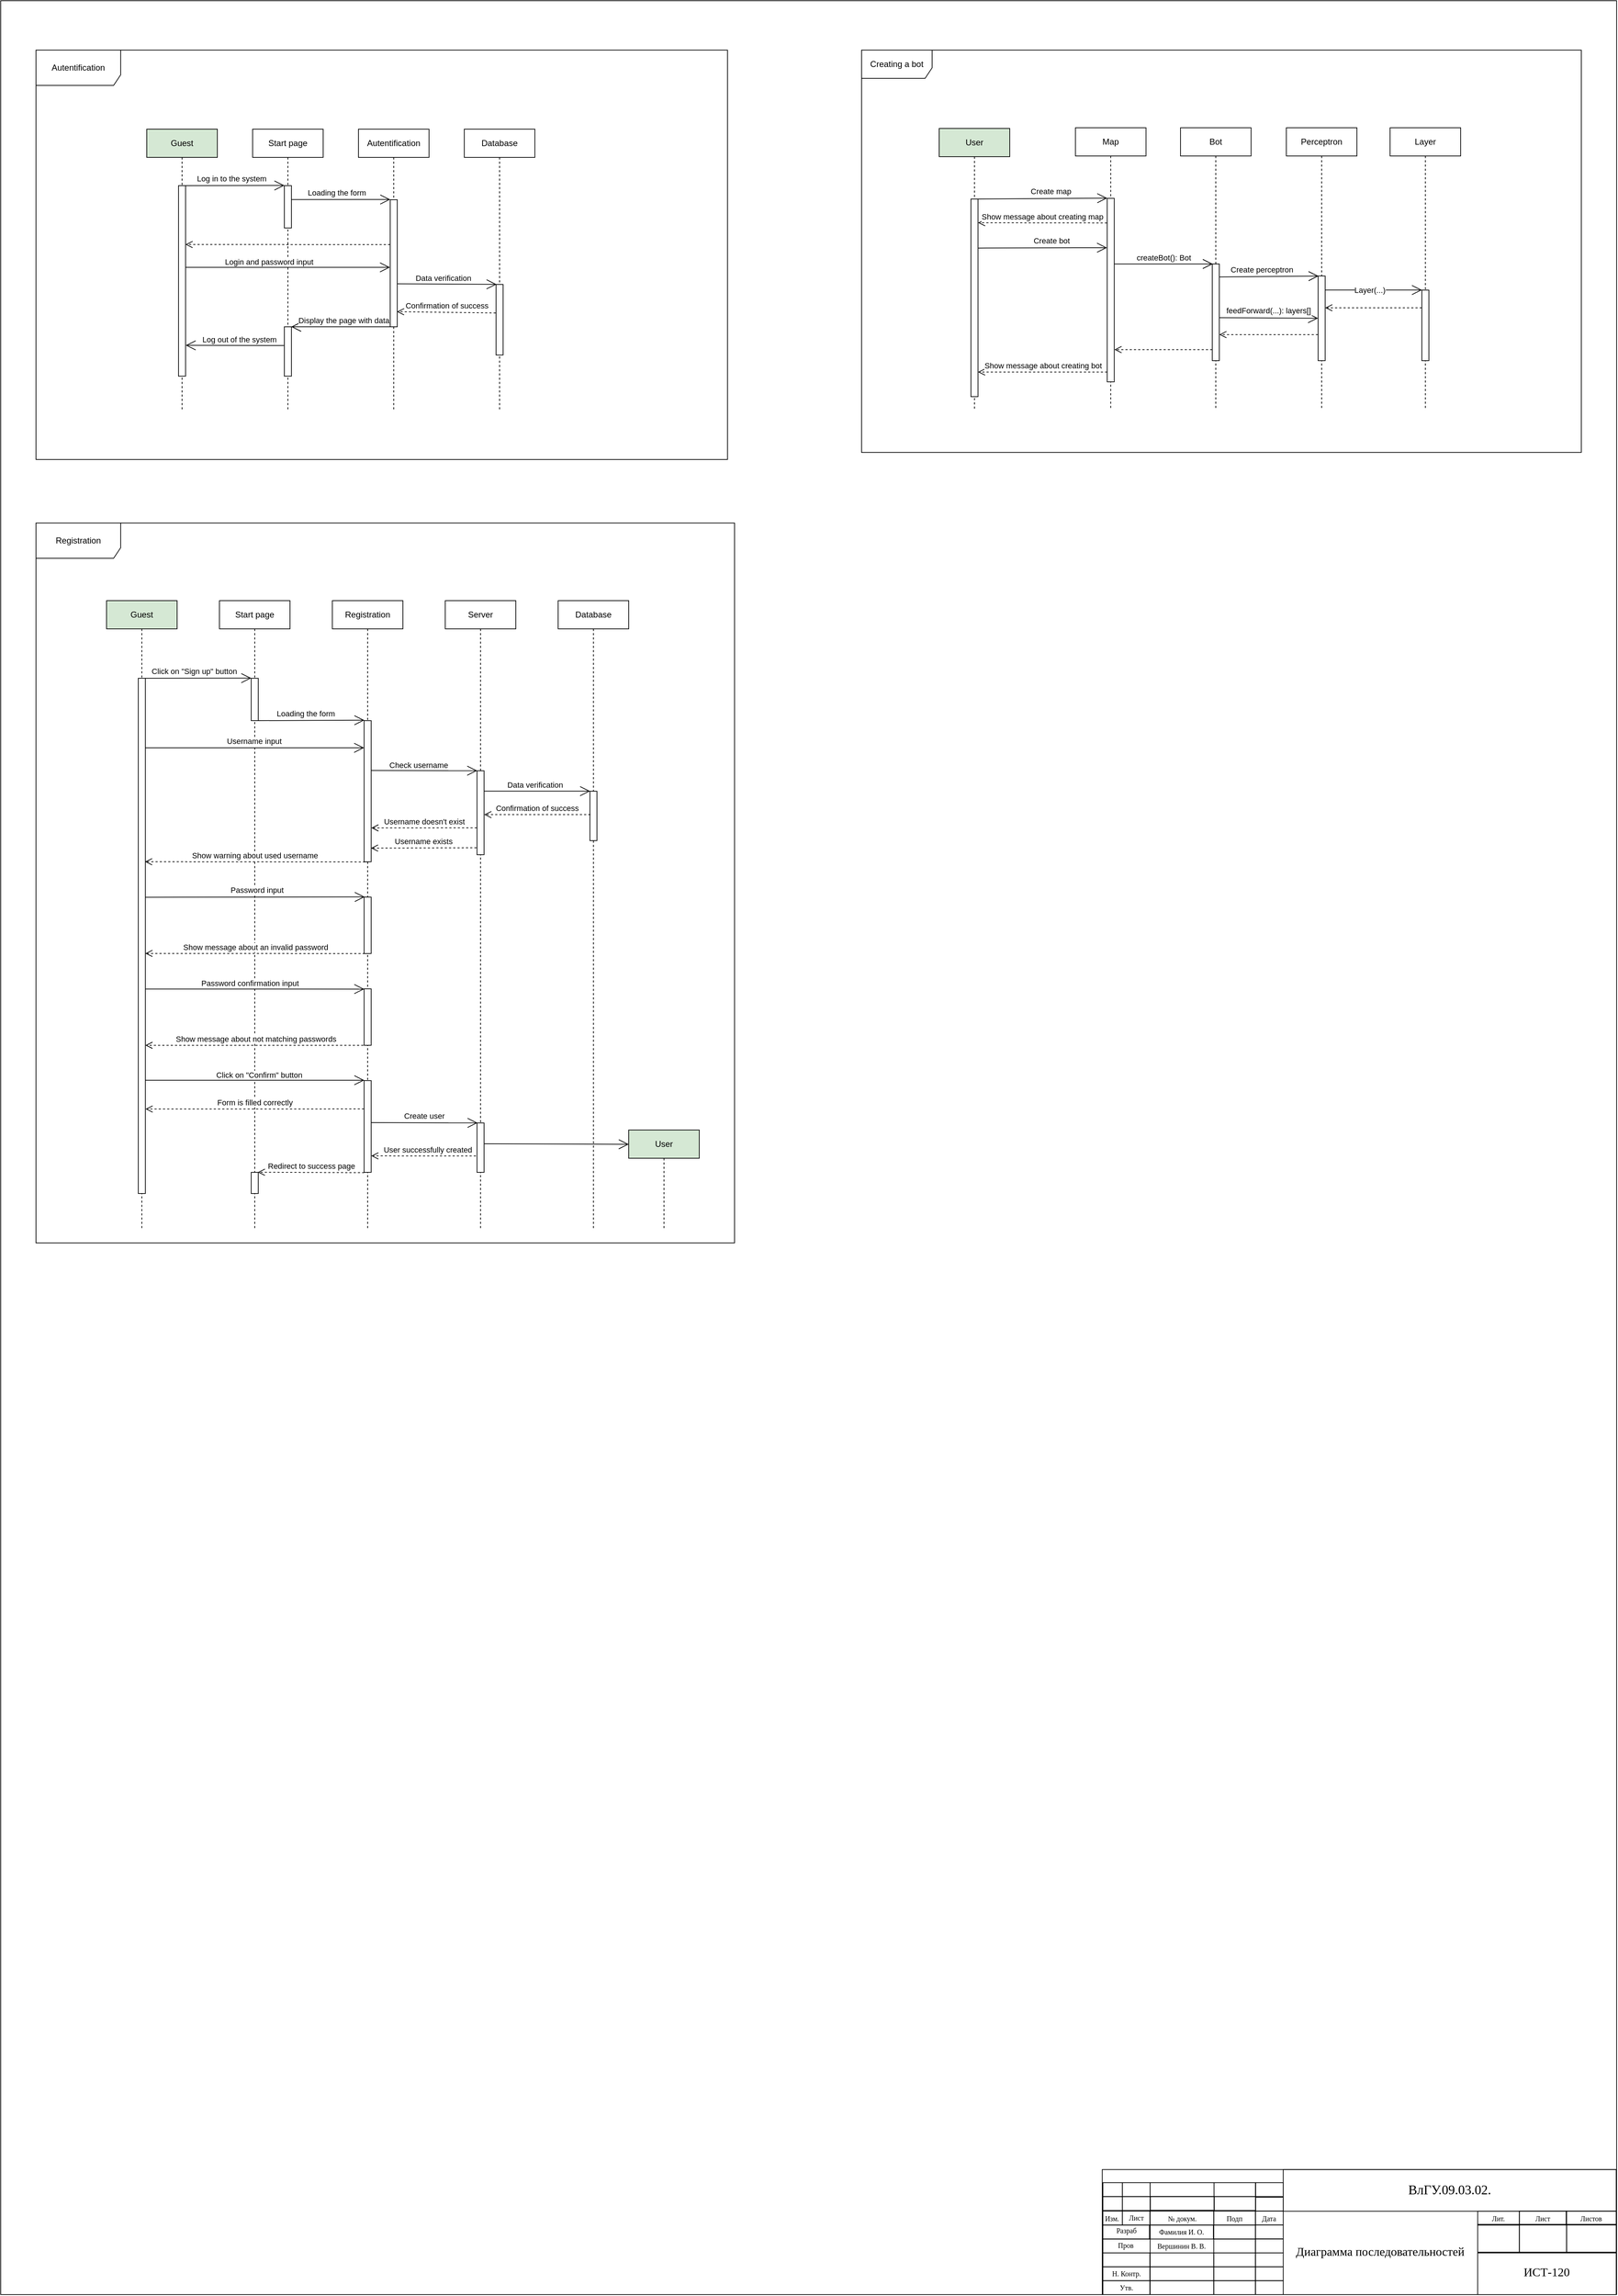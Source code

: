 <mxfile version="20.5.1" type="github">
  <diagram id="C5RBs43oDa-KdzZeNtuy" name="Page-1">
    <mxGraphModel dx="2076" dy="1142" grid="1" gridSize="10" guides="1" tooltips="1" connect="1" arrows="1" fold="1" page="1" pageScale="1" pageWidth="2339" pageHeight="3300" math="0" shadow="0">
      <root>
        <mxCell id="WIyWlLk6GJQsqaUBKTNV-0" />
        <mxCell id="WIyWlLk6GJQsqaUBKTNV-1" parent="WIyWlLk6GJQsqaUBKTNV-0" />
        <mxCell id="TKF7dKA5Q2aCV54tY_aQ-0" value="" style="group;movable=1;resizable=1;rotatable=1;deletable=1;editable=1;connectable=1;" parent="WIyWlLk6GJQsqaUBKTNV-1" vertex="1" connectable="0">
          <mxGeometry x="30" y="20" width="2290.006" height="3250.028" as="geometry" />
        </mxCell>
        <mxCell id="TKF7dKA5Q2aCV54tY_aQ-1" value="" style="rounded=0;whiteSpace=wrap;html=1;fillColor=none;movable=0;resizable=0;rotatable=0;deletable=0;editable=0;connectable=0;" parent="TKF7dKA5Q2aCV54tY_aQ-0" vertex="1">
          <mxGeometry width="2290" height="3250" as="geometry" />
        </mxCell>
        <mxCell id="TKF7dKA5Q2aCV54tY_aQ-2" value="" style="rounded=0;whiteSpace=wrap;html=1;fillColor=none;movable=0;resizable=0;rotatable=0;deletable=0;editable=0;connectable=0;" parent="TKF7dKA5Q2aCV54tY_aQ-0" vertex="1">
          <mxGeometry x="1561.11" y="3072.86" width="728.35" height="177.165" as="geometry" />
        </mxCell>
        <mxCell id="TKF7dKA5Q2aCV54tY_aQ-3" value="" style="rounded=0;whiteSpace=wrap;html=1;fillColor=none;movable=0;resizable=0;rotatable=0;deletable=0;editable=0;connectable=0;" parent="TKF7dKA5Q2aCV54tY_aQ-0" vertex="1">
          <mxGeometry x="1562.01" y="3111.16" width="27.559" height="19.685" as="geometry" />
        </mxCell>
        <mxCell id="TKF7dKA5Q2aCV54tY_aQ-4" value="" style="rounded=0;whiteSpace=wrap;html=1;fillColor=none;movable=0;resizable=0;rotatable=0;deletable=0;editable=0;connectable=0;" parent="TKF7dKA5Q2aCV54tY_aQ-0" vertex="1">
          <mxGeometry x="1562.0" y="3131.67" width="27.559" height="19.685" as="geometry" />
        </mxCell>
        <mxCell id="TKF7dKA5Q2aCV54tY_aQ-5" value="" style="rounded=0;whiteSpace=wrap;html=1;fillColor=none;movable=0;resizable=0;rotatable=0;deletable=0;editable=0;connectable=0;" parent="TKF7dKA5Q2aCV54tY_aQ-0" vertex="1">
          <mxGeometry x="1562.01" y="3091.47" width="27.559" height="19.685" as="geometry" />
        </mxCell>
        <mxCell id="TKF7dKA5Q2aCV54tY_aQ-6" value="" style="rounded=0;whiteSpace=wrap;html=1;fillColor=none;movable=0;resizable=0;rotatable=0;deletable=0;editable=0;connectable=0;" parent="TKF7dKA5Q2aCV54tY_aQ-0" vertex="1">
          <mxGeometry x="1589.57" y="3111.16" width="39.37" height="19.685" as="geometry" />
        </mxCell>
        <mxCell id="TKF7dKA5Q2aCV54tY_aQ-7" value="" style="rounded=0;whiteSpace=wrap;html=1;fillColor=none;movable=0;resizable=0;rotatable=0;deletable=0;editable=0;connectable=0;" parent="TKF7dKA5Q2aCV54tY_aQ-0" vertex="1">
          <mxGeometry x="1589.56" y="3131.67" width="39.37" height="19.685" as="geometry" />
        </mxCell>
        <mxCell id="TKF7dKA5Q2aCV54tY_aQ-8" value="" style="rounded=0;whiteSpace=wrap;html=1;fillColor=none;movable=0;resizable=0;rotatable=0;deletable=0;editable=0;connectable=0;" parent="TKF7dKA5Q2aCV54tY_aQ-0" vertex="1">
          <mxGeometry x="1589.57" y="3091.47" width="39.37" height="19.685" as="geometry" />
        </mxCell>
        <mxCell id="TKF7dKA5Q2aCV54tY_aQ-9" value="" style="rounded=0;whiteSpace=wrap;html=1;fillColor=none;movable=0;resizable=0;rotatable=0;deletable=0;editable=0;connectable=0;" parent="TKF7dKA5Q2aCV54tY_aQ-0" vertex="1">
          <mxGeometry x="1628.94" y="3111.16" width="90.551" height="19.685" as="geometry" />
        </mxCell>
        <mxCell id="TKF7dKA5Q2aCV54tY_aQ-10" value="" style="rounded=0;whiteSpace=wrap;html=1;fillColor=none;movable=0;resizable=0;rotatable=0;deletable=0;editable=0;connectable=0;" parent="TKF7dKA5Q2aCV54tY_aQ-0" vertex="1">
          <mxGeometry x="1629.28" y="3110.94" width="90.551" height="19.685" as="geometry" />
        </mxCell>
        <mxCell id="TKF7dKA5Q2aCV54tY_aQ-11" value="" style="rounded=0;whiteSpace=wrap;html=1;fillColor=none;movable=0;resizable=0;rotatable=0;deletable=0;editable=0;connectable=0;" parent="TKF7dKA5Q2aCV54tY_aQ-0" vertex="1">
          <mxGeometry x="1628.94" y="3091.47" width="90.551" height="19.685" as="geometry" />
        </mxCell>
        <mxCell id="TKF7dKA5Q2aCV54tY_aQ-12" value="" style="rounded=0;whiteSpace=wrap;html=1;fillColor=none;movable=0;resizable=0;rotatable=0;deletable=0;editable=0;connectable=0;" parent="TKF7dKA5Q2aCV54tY_aQ-0" vertex="1">
          <mxGeometry x="1719.49" y="3111.16" width="59.055" height="19.685" as="geometry" />
        </mxCell>
        <mxCell id="TKF7dKA5Q2aCV54tY_aQ-13" value="" style="rounded=0;whiteSpace=wrap;html=1;fillColor=none;movable=0;resizable=0;rotatable=0;deletable=0;editable=0;connectable=0;" parent="TKF7dKA5Q2aCV54tY_aQ-0" vertex="1">
          <mxGeometry x="1719.14" y="3131.67" width="59.055" height="19.685" as="geometry" />
        </mxCell>
        <mxCell id="TKF7dKA5Q2aCV54tY_aQ-14" value="" style="rounded=0;whiteSpace=wrap;html=1;fillColor=none;movable=0;resizable=0;rotatable=0;deletable=0;editable=0;connectable=0;" parent="TKF7dKA5Q2aCV54tY_aQ-0" vertex="1">
          <mxGeometry x="1719.49" y="3091.47" width="59.055" height="19.685" as="geometry" />
        </mxCell>
        <mxCell id="TKF7dKA5Q2aCV54tY_aQ-15" value="" style="rounded=0;whiteSpace=wrap;html=1;fillColor=none;movable=0;resizable=0;rotatable=0;deletable=0;editable=0;connectable=0;" parent="TKF7dKA5Q2aCV54tY_aQ-0" vertex="1">
          <mxGeometry x="1778.21" y="3112" width="39.37" height="19.685" as="geometry" />
        </mxCell>
        <mxCell id="TKF7dKA5Q2aCV54tY_aQ-16" value="" style="rounded=0;whiteSpace=wrap;html=1;fillColor=none;movable=0;resizable=0;rotatable=0;deletable=0;editable=0;connectable=0;" parent="TKF7dKA5Q2aCV54tY_aQ-0" vertex="1">
          <mxGeometry x="1778.2" y="3131.67" width="39.37" height="19.685" as="geometry" />
        </mxCell>
        <mxCell id="TKF7dKA5Q2aCV54tY_aQ-17" value="" style="rounded=0;whiteSpace=wrap;html=1;fillColor=none;movable=0;resizable=0;rotatable=0;deletable=0;editable=0;connectable=0;" parent="TKF7dKA5Q2aCV54tY_aQ-0" vertex="1">
          <mxGeometry x="1778.19" y="3091.47" width="39.37" height="19.685" as="geometry" />
        </mxCell>
        <mxCell id="TKF7dKA5Q2aCV54tY_aQ-18" value="" style="rounded=0;whiteSpace=wrap;html=1;fillColor=none;movable=0;resizable=0;rotatable=0;deletable=0;editable=0;connectable=0;" parent="TKF7dKA5Q2aCV54tY_aQ-0" vertex="1">
          <mxGeometry x="1817.56" y="3072.86" width="472.43" height="59.055" as="geometry" />
        </mxCell>
        <mxCell id="TKF7dKA5Q2aCV54tY_aQ-19" value="Изм." style="text;html=1;strokeColor=none;fillColor=none;align=center;verticalAlign=middle;whiteSpace=wrap;rounded=0;fontFamily=Times New Roman;fontSize=10;movable=0;resizable=0;rotatable=0;deletable=0;editable=0;connectable=0;" parent="TKF7dKA5Q2aCV54tY_aQ-0" vertex="1">
          <mxGeometry x="1561.11" y="3131.66" width="27.559" height="19.685" as="geometry" />
        </mxCell>
        <mxCell id="TKF7dKA5Q2aCV54tY_aQ-20" value="Лист" style="text;html=1;strokeColor=none;fillColor=none;align=center;verticalAlign=middle;whiteSpace=wrap;rounded=0;fontFamily=Times New Roman;fontSize=10;movable=0;resizable=0;rotatable=0;deletable=0;editable=0;connectable=0;" parent="TKF7dKA5Q2aCV54tY_aQ-0" vertex="1">
          <mxGeometry x="1589.91" y="3130.85" width="39.37" height="19.685" as="geometry" />
        </mxCell>
        <mxCell id="TKF7dKA5Q2aCV54tY_aQ-21" value="№ докум." style="text;html=1;strokeColor=none;fillColor=none;align=center;verticalAlign=middle;whiteSpace=wrap;rounded=0;fontFamily=Times New Roman;fontSize=10;movable=0;resizable=0;rotatable=0;deletable=0;editable=0;connectable=0;" parent="TKF7dKA5Q2aCV54tY_aQ-0" vertex="1">
          <mxGeometry x="1629.28" y="3131.66" width="90.551" height="19.68" as="geometry" />
        </mxCell>
        <mxCell id="TKF7dKA5Q2aCV54tY_aQ-22" value="Подп" style="text;html=1;strokeColor=none;fillColor=none;align=center;verticalAlign=middle;whiteSpace=wrap;rounded=0;fontFamily=Times New Roman;fontSize=10;movable=0;resizable=0;rotatable=0;deletable=0;editable=0;connectable=0;" parent="TKF7dKA5Q2aCV54tY_aQ-0" vertex="1">
          <mxGeometry x="1718.59" y="3131.93" width="59.055" height="19.68" as="geometry" />
        </mxCell>
        <mxCell id="TKF7dKA5Q2aCV54tY_aQ-23" value="Дата" style="text;html=1;strokeColor=none;fillColor=none;align=center;verticalAlign=middle;whiteSpace=wrap;rounded=0;fontFamily=Times New Roman;fontSize=10;movable=0;resizable=0;rotatable=0;deletable=0;editable=0;connectable=0;" parent="TKF7dKA5Q2aCV54tY_aQ-0" vertex="1">
          <mxGeometry x="1778.19" y="3131.93" width="39.37" height="19.685" as="geometry" />
        </mxCell>
        <mxCell id="TKF7dKA5Q2aCV54tY_aQ-24" value="" style="rounded=0;whiteSpace=wrap;html=1;fillColor=none;movable=0;resizable=0;rotatable=0;deletable=0;editable=0;connectable=0;" parent="TKF7dKA5Q2aCV54tY_aQ-0" vertex="1">
          <mxGeometry x="1562" y="3151.6" width="66.929" height="19.68" as="geometry" />
        </mxCell>
        <mxCell id="TKF7dKA5Q2aCV54tY_aQ-25" value="" style="rounded=0;whiteSpace=wrap;html=1;fillColor=none;movable=0;resizable=0;rotatable=0;deletable=0;editable=0;connectable=0;" parent="TKF7dKA5Q2aCV54tY_aQ-0" vertex="1">
          <mxGeometry x="1562" y="3171.28" width="66.929" height="19.68" as="geometry" />
        </mxCell>
        <mxCell id="TKF7dKA5Q2aCV54tY_aQ-26" value="" style="rounded=0;whiteSpace=wrap;html=1;fillColor=none;movable=0;resizable=0;rotatable=0;deletable=0;editable=0;connectable=0;" parent="TKF7dKA5Q2aCV54tY_aQ-0" vertex="1">
          <mxGeometry x="1562" y="3190.96" width="66.929" height="19.68" as="geometry" />
        </mxCell>
        <mxCell id="TKF7dKA5Q2aCV54tY_aQ-27" value="" style="rounded=0;whiteSpace=wrap;html=1;fillColor=none;movable=0;resizable=0;rotatable=0;deletable=0;editable=0;connectable=0;" parent="TKF7dKA5Q2aCV54tY_aQ-0" vertex="1">
          <mxGeometry x="1562" y="3210.64" width="66.929" height="19.68" as="geometry" />
        </mxCell>
        <mxCell id="TKF7dKA5Q2aCV54tY_aQ-28" value="" style="rounded=0;whiteSpace=wrap;html=1;fillColor=none;movable=0;resizable=0;rotatable=0;deletable=0;editable=0;connectable=0;" parent="TKF7dKA5Q2aCV54tY_aQ-0" vertex="1">
          <mxGeometry x="1562" y="3230.32" width="66.929" height="19.68" as="geometry" />
        </mxCell>
        <mxCell id="TKF7dKA5Q2aCV54tY_aQ-29" value="" style="rounded=0;whiteSpace=wrap;html=1;fillColor=none;movable=0;resizable=0;rotatable=0;deletable=0;editable=0;connectable=0;" parent="TKF7dKA5Q2aCV54tY_aQ-0" vertex="1">
          <mxGeometry x="1628.6" y="3131.67" width="90.551" height="19.68" as="geometry" />
        </mxCell>
        <mxCell id="TKF7dKA5Q2aCV54tY_aQ-30" value="" style="rounded=0;whiteSpace=wrap;html=1;fillColor=none;movable=0;resizable=0;rotatable=0;deletable=0;editable=0;connectable=0;" parent="TKF7dKA5Q2aCV54tY_aQ-0" vertex="1">
          <mxGeometry x="1628.59" y="3190.96" width="90.551" height="19.68" as="geometry" />
        </mxCell>
        <mxCell id="TKF7dKA5Q2aCV54tY_aQ-31" value="" style="rounded=0;whiteSpace=wrap;html=1;fillColor=none;movable=0;resizable=0;rotatable=0;deletable=0;editable=0;connectable=0;" parent="TKF7dKA5Q2aCV54tY_aQ-0" vertex="1">
          <mxGeometry x="1628.59" y="3210.64" width="90.551" height="19.68" as="geometry" />
        </mxCell>
        <mxCell id="TKF7dKA5Q2aCV54tY_aQ-32" value="" style="rounded=0;whiteSpace=wrap;html=1;fillColor=none;movable=0;resizable=0;rotatable=0;deletable=0;editable=0;connectable=0;" parent="TKF7dKA5Q2aCV54tY_aQ-0" vertex="1">
          <mxGeometry x="1628.59" y="3230.32" width="90.551" height="19.68" as="geometry" />
        </mxCell>
        <mxCell id="TKF7dKA5Q2aCV54tY_aQ-33" value="" style="rounded=0;whiteSpace=wrap;html=1;fillColor=none;movable=0;resizable=0;rotatable=0;deletable=0;editable=0;connectable=0;" parent="TKF7dKA5Q2aCV54tY_aQ-0" vertex="1">
          <mxGeometry x="1719.15" y="3151.61" width="59.055" height="19.68" as="geometry" />
        </mxCell>
        <mxCell id="TKF7dKA5Q2aCV54tY_aQ-34" value="" style="rounded=0;whiteSpace=wrap;html=1;fillColor=none;movable=0;resizable=0;rotatable=0;deletable=0;editable=0;connectable=0;" parent="TKF7dKA5Q2aCV54tY_aQ-0" vertex="1">
          <mxGeometry x="1719.14" y="3171.28" width="59.055" height="19.68" as="geometry" />
        </mxCell>
        <mxCell id="TKF7dKA5Q2aCV54tY_aQ-35" value="" style="rounded=0;whiteSpace=wrap;html=1;fillColor=none;movable=0;resizable=0;rotatable=0;deletable=0;editable=0;connectable=0;" parent="TKF7dKA5Q2aCV54tY_aQ-0" vertex="1">
          <mxGeometry x="1719.14" y="3190.96" width="59.055" height="19.68" as="geometry" />
        </mxCell>
        <mxCell id="TKF7dKA5Q2aCV54tY_aQ-36" value="" style="rounded=0;whiteSpace=wrap;html=1;fillColor=none;movable=0;resizable=0;rotatable=0;deletable=0;editable=0;connectable=0;" parent="TKF7dKA5Q2aCV54tY_aQ-0" vertex="1">
          <mxGeometry x="1719.14" y="3210.64" width="59.055" height="19.68" as="geometry" />
        </mxCell>
        <mxCell id="TKF7dKA5Q2aCV54tY_aQ-37" value="" style="rounded=0;whiteSpace=wrap;html=1;fillColor=none;movable=0;resizable=0;rotatable=0;deletable=0;editable=0;connectable=0;" parent="TKF7dKA5Q2aCV54tY_aQ-0" vertex="1">
          <mxGeometry x="1719.14" y="3230.32" width="59.055" height="19.68" as="geometry" />
        </mxCell>
        <mxCell id="TKF7dKA5Q2aCV54tY_aQ-38" value="" style="rounded=0;whiteSpace=wrap;html=1;fillColor=none;movable=0;resizable=0;rotatable=0;deletable=0;editable=0;connectable=0;" parent="TKF7dKA5Q2aCV54tY_aQ-0" vertex="1">
          <mxGeometry x="1778.19" y="3151.35" width="39.37" height="19.68" as="geometry" />
        </mxCell>
        <mxCell id="TKF7dKA5Q2aCV54tY_aQ-39" value="" style="rounded=0;whiteSpace=wrap;html=1;fillColor=none;movable=0;resizable=0;rotatable=0;deletable=0;editable=0;connectable=0;" parent="TKF7dKA5Q2aCV54tY_aQ-0" vertex="1">
          <mxGeometry x="1778.2" y="3171.28" width="39.37" height="19.68" as="geometry" />
        </mxCell>
        <mxCell id="TKF7dKA5Q2aCV54tY_aQ-40" value="" style="rounded=0;whiteSpace=wrap;html=1;fillColor=none;movable=0;resizable=0;rotatable=0;deletable=0;editable=0;connectable=0;" parent="TKF7dKA5Q2aCV54tY_aQ-0" vertex="1">
          <mxGeometry x="1778.2" y="3190.96" width="39.37" height="19.68" as="geometry" />
        </mxCell>
        <mxCell id="TKF7dKA5Q2aCV54tY_aQ-41" value="" style="rounded=0;whiteSpace=wrap;html=1;fillColor=none;movable=0;resizable=0;rotatable=0;deletable=0;editable=0;connectable=0;" parent="TKF7dKA5Q2aCV54tY_aQ-0" vertex="1">
          <mxGeometry x="1778.2" y="3210.64" width="39.37" height="19.68" as="geometry" />
        </mxCell>
        <mxCell id="TKF7dKA5Q2aCV54tY_aQ-42" value="" style="rounded=0;whiteSpace=wrap;html=1;fillColor=none;movable=0;resizable=0;rotatable=0;deletable=0;editable=0;connectable=0;" parent="TKF7dKA5Q2aCV54tY_aQ-0" vertex="1">
          <mxGeometry x="1778.2" y="3230.32" width="39.37" height="19.68" as="geometry" />
        </mxCell>
        <mxCell id="TKF7dKA5Q2aCV54tY_aQ-43" value="" style="rounded=0;whiteSpace=wrap;html=1;fontFamily=Times New Roman;fontSize=10;fillColor=none;movable=0;resizable=0;rotatable=0;deletable=0;editable=0;connectable=0;" parent="TKF7dKA5Q2aCV54tY_aQ-0" vertex="1">
          <mxGeometry x="2218.59" y="3131.68" width="70.866" height="19.685" as="geometry" />
        </mxCell>
        <mxCell id="TKF7dKA5Q2aCV54tY_aQ-44" value="" style="rounded=0;whiteSpace=wrap;html=1;fontFamily=Times New Roman;fontSize=10;fillColor=none;movable=0;resizable=0;rotatable=0;deletable=0;editable=0;connectable=0;" parent="TKF7dKA5Q2aCV54tY_aQ-0" vertex="1">
          <mxGeometry x="2219.14" y="3150.53" width="70.866" height="39.37" as="geometry" />
        </mxCell>
        <mxCell id="TKF7dKA5Q2aCV54tY_aQ-45" value="" style="rounded=0;whiteSpace=wrap;html=1;fontFamily=Times New Roman;fontSize=10;fillColor=none;movable=0;resizable=0;rotatable=0;deletable=0;editable=0;connectable=0;" parent="TKF7dKA5Q2aCV54tY_aQ-0" vertex="1">
          <mxGeometry x="2152.23" y="3131.68" width="66.929" height="19.685" as="geometry" />
        </mxCell>
        <mxCell id="TKF7dKA5Q2aCV54tY_aQ-46" value="" style="rounded=0;whiteSpace=wrap;html=1;fontFamily=Times New Roman;fontSize=10;fillColor=none;movable=0;resizable=0;rotatable=0;deletable=0;editable=0;connectable=0;" parent="TKF7dKA5Q2aCV54tY_aQ-0" vertex="1">
          <mxGeometry x="2152.21" y="3150.53" width="66.929" height="39.37" as="geometry" />
        </mxCell>
        <mxCell id="TKF7dKA5Q2aCV54tY_aQ-47" value="" style="rounded=0;whiteSpace=wrap;html=1;fontFamily=Times New Roman;fontSize=10;fillColor=none;movable=0;resizable=0;rotatable=0;deletable=0;editable=0;connectable=0;" parent="TKF7dKA5Q2aCV54tY_aQ-0" vertex="1">
          <mxGeometry x="2093.18" y="3131.92" width="59.055" height="19.685" as="geometry" />
        </mxCell>
        <mxCell id="TKF7dKA5Q2aCV54tY_aQ-48" value="" style="rounded=0;whiteSpace=wrap;html=1;fontFamily=Times New Roman;fontSize=10;fillColor=none;movable=0;resizable=0;rotatable=0;deletable=0;editable=0;connectable=0;" parent="TKF7dKA5Q2aCV54tY_aQ-0" vertex="1">
          <mxGeometry x="2093.16" y="3150.53" width="59.05" height="39.37" as="geometry" />
        </mxCell>
        <mxCell id="TKF7dKA5Q2aCV54tY_aQ-49" value="" style="rounded=0;whiteSpace=wrap;html=1;fontFamily=Times New Roman;fontSize=10;fillColor=none;movable=0;resizable=0;rotatable=0;deletable=0;editable=0;connectable=0;" parent="TKF7dKA5Q2aCV54tY_aQ-0" vertex="1">
          <mxGeometry x="2093.14" y="3190.97" width="196.85" height="59.055" as="geometry" />
        </mxCell>
        <mxCell id="TKF7dKA5Q2aCV54tY_aQ-50" value="Разраб" style="text;html=1;strokeColor=none;fillColor=none;align=center;verticalAlign=middle;whiteSpace=wrap;rounded=0;fontFamily=Times New Roman;fontSize=10;movable=0;resizable=0;rotatable=0;deletable=0;editable=0;connectable=0;" parent="TKF7dKA5Q2aCV54tY_aQ-0" vertex="1">
          <mxGeometry x="1562.35" y="3149.47" width="66.929" height="19.68" as="geometry" />
        </mxCell>
        <mxCell id="TKF7dKA5Q2aCV54tY_aQ-51" value="Пров" style="text;html=1;strokeColor=none;fillColor=none;align=center;verticalAlign=middle;whiteSpace=wrap;rounded=0;fontFamily=Times New Roman;fontSize=10;movable=0;resizable=0;rotatable=0;deletable=0;editable=0;connectable=0;" parent="TKF7dKA5Q2aCV54tY_aQ-0" vertex="1">
          <mxGeometry x="1561.107" y="3170.217" width="66.929" height="19.68" as="geometry" />
        </mxCell>
        <mxCell id="TKF7dKA5Q2aCV54tY_aQ-52" value="Н. Контр." style="text;html=1;strokeColor=none;fillColor=none;align=center;verticalAlign=middle;whiteSpace=wrap;rounded=0;fontFamily=Times New Roman;fontSize=10;movable=0;resizable=0;rotatable=0;deletable=0;editable=0;connectable=0;" parent="TKF7dKA5Q2aCV54tY_aQ-0" vertex="1">
          <mxGeometry x="1562.001" y="3210.641" width="66.929" height="19.68" as="geometry" />
        </mxCell>
        <mxCell id="TKF7dKA5Q2aCV54tY_aQ-53" value="Утв." style="text;html=1;strokeColor=none;fillColor=none;align=center;verticalAlign=middle;whiteSpace=wrap;rounded=0;fontFamily=Times New Roman;fontSize=10;movable=0;resizable=0;rotatable=0;deletable=0;editable=0;connectable=0;" parent="TKF7dKA5Q2aCV54tY_aQ-0" vertex="1">
          <mxGeometry x="1562.008" y="3230.348" width="66.929" height="19.68" as="geometry" />
        </mxCell>
        <mxCell id="TKF7dKA5Q2aCV54tY_aQ-54" value="Лит." style="text;html=1;strokeColor=none;fillColor=none;align=center;verticalAlign=middle;whiteSpace=wrap;rounded=0;fontFamily=Times New Roman;fontSize=10;movable=0;resizable=0;rotatable=0;deletable=0;editable=0;connectable=0;" parent="TKF7dKA5Q2aCV54tY_aQ-0" vertex="1">
          <mxGeometry x="2093.18" y="3131.93" width="59.055" height="19.68" as="geometry" />
        </mxCell>
        <mxCell id="TKF7dKA5Q2aCV54tY_aQ-55" value="Лист" style="text;html=1;strokeColor=none;fillColor=none;align=center;verticalAlign=middle;whiteSpace=wrap;rounded=0;fontFamily=Times New Roman;fontSize=10;movable=0;resizable=0;rotatable=0;deletable=0;editable=0;connectable=0;" parent="TKF7dKA5Q2aCV54tY_aQ-0" vertex="1">
          <mxGeometry x="2152.232" y="3131.682" width="66.929" height="19.68" as="geometry" />
        </mxCell>
        <mxCell id="TKF7dKA5Q2aCV54tY_aQ-56" value="Листов" style="text;html=1;strokeColor=none;fillColor=none;align=center;verticalAlign=middle;whiteSpace=wrap;rounded=0;fontFamily=Times New Roman;fontSize=10;movable=0;resizable=0;rotatable=0;deletable=0;editable=0;connectable=0;" parent="TKF7dKA5Q2aCV54tY_aQ-0" vertex="1">
          <mxGeometry x="2219.16" y="3131.68" width="69.75" height="19.68" as="geometry" />
        </mxCell>
        <mxCell id="TKF7dKA5Q2aCV54tY_aQ-57" value="" style="rounded=0;whiteSpace=wrap;html=1;fillColor=none;movable=0;resizable=0;rotatable=0;deletable=0;editable=0;connectable=0;" parent="TKF7dKA5Q2aCV54tY_aQ-0" vertex="1">
          <mxGeometry x="1628.04" y="3151.61" width="90.551" height="19.685" as="geometry" />
        </mxCell>
        <mxCell id="TKF7dKA5Q2aCV54tY_aQ-58" value="Вершинин В. В." style="text;html=1;strokeColor=none;fillColor=none;align=center;verticalAlign=middle;whiteSpace=wrap;rounded=0;fontFamily=Times New Roman;fontSize=10;movable=0;resizable=0;rotatable=0;deletable=0;editable=0;connectable=0;" parent="TKF7dKA5Q2aCV54tY_aQ-0" vertex="1">
          <mxGeometry x="1629.28" y="3171.03" width="88.74" height="19.68" as="geometry" />
        </mxCell>
        <mxCell id="TKF7dKA5Q2aCV54tY_aQ-59" value="Фамилия И. О." style="text;html=1;strokeColor=none;fillColor=none;align=center;verticalAlign=middle;whiteSpace=wrap;rounded=0;fontFamily=Times New Roman;fontSize=10;movable=0;resizable=0;rotatable=0;deletable=0;editable=0;connectable=0;" parent="TKF7dKA5Q2aCV54tY_aQ-0" vertex="1">
          <mxGeometry x="1628.597" y="3151.337" width="88.74" height="19.68" as="geometry" />
        </mxCell>
        <mxCell id="TKF7dKA5Q2aCV54tY_aQ-60" value="&lt;span style=&quot;font-size: 14.0pt ; line-height: 150% ; font-family: &amp;quot;times new roman&amp;quot; , serif&quot;&gt;ВлГУ.09.03.02.&lt;/span&gt;" style="text;html=1;strokeColor=none;fillColor=none;align=center;verticalAlign=middle;whiteSpace=wrap;rounded=0;fontFamily=Times New Roman;fontSize=10;movable=0;resizable=0;rotatable=0;deletable=0;editable=0;connectable=0;" parent="TKF7dKA5Q2aCV54tY_aQ-0" vertex="1">
          <mxGeometry x="1817.56" y="3072.86" width="471.33" height="56.74" as="geometry" />
        </mxCell>
        <mxCell id="TKF7dKA5Q2aCV54tY_aQ-61" value="&lt;font style=&quot;font-size: 17px;&quot;&gt;ИСТ-120&lt;/font&gt;" style="text;html=1;strokeColor=none;fillColor=none;align=center;verticalAlign=middle;whiteSpace=wrap;rounded=0;fontFamily=Times New Roman;fontSize=10;movable=0;resizable=0;rotatable=0;deletable=0;editable=0;connectable=0;" parent="TKF7dKA5Q2aCV54tY_aQ-0" vertex="1">
          <mxGeometry x="2093.18" y="3189.9" width="195.71" height="57.81" as="geometry" />
        </mxCell>
        <mxCell id="TKF7dKA5Q2aCV54tY_aQ-62" value="&lt;font style=&quot;font-size: 17px&quot;&gt;Диаграмма последовательностей&lt;br&gt;&lt;/font&gt;" style="text;html=1;strokeColor=none;fillColor=none;align=center;verticalAlign=middle;whiteSpace=wrap;rounded=0;fontFamily=Times New Roman;fontSize=10;movable=0;resizable=0;rotatable=0;deletable=0;editable=0;connectable=0;" parent="TKF7dKA5Q2aCV54tY_aQ-0" vertex="1">
          <mxGeometry x="1817.58" y="3131.93" width="274.46" height="116.09" as="geometry" />
        </mxCell>
        <mxCell id="MY5WHlQzB3We_lp6xytC-0" value="Creating a bot" style="shape=umlFrame;whiteSpace=wrap;html=1;strokeColor=#000000;movable=1;resizable=1;rotatable=1;deletable=1;editable=1;connectable=1;width=100;height=40;" parent="TKF7dKA5Q2aCV54tY_aQ-0" vertex="1">
          <mxGeometry x="1220" y="70" width="1020" height="570" as="geometry" />
        </mxCell>
        <mxCell id="MY5WHlQzB3We_lp6xytC-1" value="User" style="shape=umlLifeline;perimeter=lifelinePerimeter;whiteSpace=wrap;html=1;container=1;collapsible=0;recursiveResize=0;outlineConnect=0;fillColor=#d5e8d4;strokeColor=#000000;" parent="TKF7dKA5Q2aCV54tY_aQ-0" vertex="1">
          <mxGeometry x="1330" y="181" width="100" height="400" as="geometry" />
        </mxCell>
        <mxCell id="MY5WHlQzB3We_lp6xytC-2" value="" style="html=1;points=[];perimeter=orthogonalPerimeter;strokeColor=#000000;" parent="MY5WHlQzB3We_lp6xytC-1" vertex="1">
          <mxGeometry x="45" y="100" width="10" height="280" as="geometry" />
        </mxCell>
        <mxCell id="MY5WHlQzB3We_lp6xytC-24" value="Bot" style="shape=umlLifeline;perimeter=lifelinePerimeter;whiteSpace=wrap;html=1;container=1;collapsible=0;recursiveResize=0;outlineConnect=0;strokeColor=#000000;" parent="TKF7dKA5Q2aCV54tY_aQ-0" vertex="1">
          <mxGeometry x="1672" y="180" width="100" height="400" as="geometry" />
        </mxCell>
        <mxCell id="MY5WHlQzB3We_lp6xytC-27" value="" style="html=1;points=[];perimeter=orthogonalPerimeter;" parent="MY5WHlQzB3We_lp6xytC-24" vertex="1">
          <mxGeometry x="45" y="193" width="10" height="137" as="geometry" />
        </mxCell>
        <mxCell id="MY5WHlQzB3We_lp6xytC-25" value="Map" style="shape=umlLifeline;perimeter=lifelinePerimeter;whiteSpace=wrap;html=1;container=1;collapsible=0;recursiveResize=0;outlineConnect=0;" parent="TKF7dKA5Q2aCV54tY_aQ-0" vertex="1">
          <mxGeometry x="1523.11" y="180" width="100" height="400" as="geometry" />
        </mxCell>
        <mxCell id="MY5WHlQzB3We_lp6xytC-26" value="" style="html=1;points=[];perimeter=orthogonalPerimeter;" parent="MY5WHlQzB3We_lp6xytC-25" vertex="1">
          <mxGeometry x="44.99" y="100" width="10" height="260" as="geometry" />
        </mxCell>
        <mxCell id="MY5WHlQzB3We_lp6xytC-28" value="" style="endArrow=open;endFill=1;endSize=12;html=1;rounded=0;exitX=0.908;exitY=0;exitDx=0;exitDy=0;exitPerimeter=0;entryX=0.003;entryY=-0.001;entryDx=0;entryDy=0;entryPerimeter=0;" parent="TKF7dKA5Q2aCV54tY_aQ-0" source="MY5WHlQzB3We_lp6xytC-2" target="MY5WHlQzB3We_lp6xytC-26" edge="1">
          <mxGeometry width="160" relative="1" as="geometry">
            <mxPoint x="1365.26" y="299" as="sourcePoint" />
            <mxPoint x="1505.66" y="298.9" as="targetPoint" />
          </mxGeometry>
        </mxCell>
        <mxCell id="MY5WHlQzB3We_lp6xytC-29" value="Create map" style="edgeLabel;html=1;align=center;verticalAlign=middle;resizable=0;points=[];" parent="MY5WHlQzB3We_lp6xytC-28" vertex="1" connectable="0">
          <mxGeometry x="0.207" relative="1" as="geometry">
            <mxPoint x="-7" y="-10" as="offset" />
          </mxGeometry>
        </mxCell>
        <mxCell id="MY5WHlQzB3We_lp6xytC-30" value="createBot(): Bot" style="html=1;verticalAlign=bottom;endArrow=open;endSize=12;rounded=0;entryX=0.074;entryY=0;entryDx=0;entryDy=0;entryPerimeter=0;" parent="TKF7dKA5Q2aCV54tY_aQ-0" source="MY5WHlQzB3We_lp6xytC-26" target="MY5WHlQzB3We_lp6xytC-27" edge="1">
          <mxGeometry relative="1" as="geometry">
            <mxPoint x="1579" y="373" as="sourcePoint" />
            <mxPoint x="1662" y="349" as="targetPoint" />
          </mxGeometry>
        </mxCell>
        <mxCell id="MY5WHlQzB3We_lp6xytC-31" value="Perceptron" style="shape=umlLifeline;perimeter=lifelinePerimeter;whiteSpace=wrap;html=1;container=1;collapsible=0;recursiveResize=0;outlineConnect=0;strokeColor=#000000;" parent="TKF7dKA5Q2aCV54tY_aQ-0" vertex="1">
          <mxGeometry x="1822" y="180" width="100" height="400" as="geometry" />
        </mxCell>
        <mxCell id="MY5WHlQzB3We_lp6xytC-32" value="" style="html=1;points=[];perimeter=orthogonalPerimeter;strokeColor=#000000;" parent="MY5WHlQzB3We_lp6xytC-31" vertex="1">
          <mxGeometry x="45" y="210" width="10" height="120" as="geometry" />
        </mxCell>
        <mxCell id="MY5WHlQzB3We_lp6xytC-33" value="" style="endArrow=open;endFill=1;endSize=12;html=1;rounded=0;entryX=0.062;entryY=0.001;entryDx=0;entryDy=0;entryPerimeter=0;exitX=0.97;exitY=0.134;exitDx=0;exitDy=0;exitPerimeter=0;" parent="TKF7dKA5Q2aCV54tY_aQ-0" source="MY5WHlQzB3We_lp6xytC-27" target="MY5WHlQzB3We_lp6xytC-32" edge="1">
          <mxGeometry width="160" relative="1" as="geometry">
            <mxPoint x="1840" y="390" as="sourcePoint" />
            <mxPoint x="1655.84" y="378.91" as="targetPoint" />
          </mxGeometry>
        </mxCell>
        <mxCell id="MY5WHlQzB3We_lp6xytC-35" value="Create perceptron" style="edgeLabel;html=1;align=center;verticalAlign=middle;resizable=0;points=[];" parent="MY5WHlQzB3We_lp6xytC-33" vertex="1" connectable="0">
          <mxGeometry x="-0.129" relative="1" as="geometry">
            <mxPoint x="-1" y="-10" as="offset" />
          </mxGeometry>
        </mxCell>
        <mxCell id="MY5WHlQzB3We_lp6xytC-39" value="" style="endArrow=open;endFill=1;endSize=12;html=1;rounded=0;exitX=1.022;exitY=0.556;exitDx=0;exitDy=0;exitPerimeter=0;entryX=-0.011;entryY=0.499;entryDx=0;entryDy=0;entryPerimeter=0;" parent="TKF7dKA5Q2aCV54tY_aQ-0" source="MY5WHlQzB3We_lp6xytC-27" target="MY5WHlQzB3We_lp6xytC-32" edge="1">
          <mxGeometry width="160" relative="1" as="geometry">
            <mxPoint x="1840" y="450" as="sourcePoint" />
            <mxPoint x="1870" y="450" as="targetPoint" />
          </mxGeometry>
        </mxCell>
        <mxCell id="MY5WHlQzB3We_lp6xytC-40" value="feedForward(...): layers[]&amp;nbsp;" style="edgeLabel;html=1;align=center;verticalAlign=middle;resizable=0;points=[];" parent="MY5WHlQzB3We_lp6xytC-39" vertex="1" connectable="0">
          <mxGeometry x="0.185" y="-1" relative="1" as="geometry">
            <mxPoint x="-12" y="-12" as="offset" />
          </mxGeometry>
        </mxCell>
        <mxCell id="MY5WHlQzB3We_lp6xytC-41" value="Show message about creating bot" style="html=1;verticalAlign=bottom;endArrow=open;dashed=1;endSize=8;rounded=0;exitX=0.002;exitY=0.667;exitDx=0;exitDy=0;exitPerimeter=0;" parent="TKF7dKA5Q2aCV54tY_aQ-0" edge="1" target="MY5WHlQzB3We_lp6xytC-2">
          <mxGeometry relative="1" as="geometry">
            <mxPoint x="1568.12" y="526.08" as="sourcePoint" />
            <mxPoint x="1424.14" y="525.6" as="targetPoint" />
          </mxGeometry>
        </mxCell>
        <mxCell id="MY5WHlQzB3We_lp6xytC-42" value="" style="endArrow=open;endFill=1;endSize=12;html=1;rounded=0;exitX=1.033;exitY=0.248;exitDx=0;exitDy=0;exitPerimeter=0;entryX=-0.031;entryY=0.269;entryDx=0;entryDy=0;entryPerimeter=0;" parent="TKF7dKA5Q2aCV54tY_aQ-0" target="MY5WHlQzB3We_lp6xytC-26" edge="1" source="MY5WHlQzB3We_lp6xytC-2">
          <mxGeometry width="160" relative="1" as="geometry">
            <mxPoint x="1423.91" y="349.72" as="sourcePoint" />
            <mxPoint x="1568.39" y="349.78" as="targetPoint" />
          </mxGeometry>
        </mxCell>
        <mxCell id="MY5WHlQzB3We_lp6xytC-43" value="Create bot" style="edgeLabel;html=1;align=center;verticalAlign=middle;resizable=0;points=[];" parent="MY5WHlQzB3We_lp6xytC-42" vertex="1" connectable="0">
          <mxGeometry x="0.207" relative="1" as="geometry">
            <mxPoint x="-7" y="-10" as="offset" />
          </mxGeometry>
        </mxCell>
        <mxCell id="MY5WHlQzB3We_lp6xytC-44" value="Show message about creating map" style="html=1;verticalAlign=bottom;endArrow=open;dashed=1;endSize=8;rounded=0;exitX=-0.031;exitY=0.134;exitDx=0;exitDy=0;exitPerimeter=0;entryX=1.007;entryY=0.12;entryDx=0;entryDy=0;entryPerimeter=0;" parent="TKF7dKA5Q2aCV54tY_aQ-0" source="MY5WHlQzB3We_lp6xytC-26" edge="1" target="MY5WHlQzB3We_lp6xytC-2">
          <mxGeometry relative="1" as="geometry">
            <mxPoint x="1567.58" y="317.16" as="sourcePoint" />
            <mxPoint x="1424.66" y="315.28" as="targetPoint" />
          </mxGeometry>
        </mxCell>
        <mxCell id="jLgdzQRf87adF8g03KyK-0" value="Autentification" style="shape=umlFrame;whiteSpace=wrap;html=1;width=120;height=50;movable=1;resizable=1;rotatable=1;deletable=1;editable=1;connectable=1;" parent="TKF7dKA5Q2aCV54tY_aQ-0" vertex="1">
          <mxGeometry x="50" y="70" width="980" height="580" as="geometry" />
        </mxCell>
        <mxCell id="jLgdzQRf87adF8g03KyK-2" value="Start page" style="shape=umlLifeline;perimeter=lifelinePerimeter;whiteSpace=wrap;html=1;container=1;collapsible=0;recursiveResize=0;outlineConnect=0;strokeColor=#000000;" parent="TKF7dKA5Q2aCV54tY_aQ-0" vertex="1">
          <mxGeometry x="357" y="182" width="100" height="398" as="geometry" />
        </mxCell>
        <mxCell id="jLgdzQRf87adF8g03KyK-6" value="" style="html=1;points=[];perimeter=orthogonalPerimeter;strokeColor=#000000;" parent="jLgdzQRf87adF8g03KyK-2" vertex="1">
          <mxGeometry x="45" y="80" width="10" height="60" as="geometry" />
        </mxCell>
        <mxCell id="jLgdzQRf87adF8g03KyK-3" value="Autentification" style="shape=umlLifeline;perimeter=lifelinePerimeter;whiteSpace=wrap;html=1;container=1;collapsible=0;recursiveResize=0;outlineConnect=0;strokeColor=#000000;" parent="TKF7dKA5Q2aCV54tY_aQ-0" vertex="1">
          <mxGeometry x="507" y="182" width="100" height="398" as="geometry" />
        </mxCell>
        <mxCell id="jLgdzQRf87adF8g03KyK-10" value="" style="html=1;points=[];perimeter=orthogonalPerimeter;strokeColor=#000000;" parent="jLgdzQRf87adF8g03KyK-3" vertex="1">
          <mxGeometry x="45" y="100" width="10" height="180" as="geometry" />
        </mxCell>
        <mxCell id="jLgdzQRf87adF8g03KyK-4" value="Database" style="shape=umlLifeline;perimeter=lifelinePerimeter;whiteSpace=wrap;html=1;container=1;collapsible=0;recursiveResize=0;outlineConnect=0;strokeColor=#000000;" parent="TKF7dKA5Q2aCV54tY_aQ-0" vertex="1">
          <mxGeometry x="657" y="182" width="100" height="398" as="geometry" />
        </mxCell>
        <mxCell id="jLgdzQRf87adF8g03KyK-16" value="" style="html=1;points=[];perimeter=orthogonalPerimeter;strokeColor=#000000;" parent="jLgdzQRf87adF8g03KyK-4" vertex="1">
          <mxGeometry x="45" y="220" width="10" height="100" as="geometry" />
        </mxCell>
        <mxCell id="jLgdzQRf87adF8g03KyK-11" value="" style="endArrow=open;endFill=1;endSize=12;html=1;rounded=0;entryX=0;entryY=-0.002;entryDx=0;entryDy=0;entryPerimeter=0;exitX=0.996;exitY=0.329;exitDx=0;exitDy=0;exitPerimeter=0;" parent="TKF7dKA5Q2aCV54tY_aQ-0" source="jLgdzQRf87adF8g03KyK-6" target="jLgdzQRf87adF8g03KyK-10" edge="1">
          <mxGeometry width="160" relative="1" as="geometry">
            <mxPoint x="412" y="272" as="sourcePoint" />
            <mxPoint x="572" y="272" as="targetPoint" />
          </mxGeometry>
        </mxCell>
        <mxCell id="jLgdzQRf87adF8g03KyK-12" value="Loading the form" style="edgeLabel;html=1;align=center;verticalAlign=middle;resizable=0;points=[];" parent="jLgdzQRf87adF8g03KyK-11" vertex="1" connectable="0">
          <mxGeometry x="-0.083" y="1" relative="1" as="geometry">
            <mxPoint y="-9" as="offset" />
          </mxGeometry>
        </mxCell>
        <mxCell id="jLgdzQRf87adF8g03KyK-17" value="" style="endArrow=open;endFill=1;endSize=12;html=1;rounded=0;entryX=0.067;entryY=-0.001;entryDx=0;entryDy=0;entryPerimeter=0;exitX=1;exitY=0.626;exitDx=0;exitDy=0;exitPerimeter=0;" parent="TKF7dKA5Q2aCV54tY_aQ-0" target="jLgdzQRf87adF8g03KyK-16" edge="1">
          <mxGeometry width="160" relative="1" as="geometry">
            <mxPoint x="562" y="401.16" as="sourcePoint" />
            <mxPoint x="702.02" y="400.84" as="targetPoint" />
          </mxGeometry>
        </mxCell>
        <mxCell id="jLgdzQRf87adF8g03KyK-19" value="Data verification" style="edgeLabel;html=1;align=center;verticalAlign=middle;resizable=0;points=[];" parent="jLgdzQRf87adF8g03KyK-17" vertex="1" connectable="0">
          <mxGeometry x="-0.217" y="1" relative="1" as="geometry">
            <mxPoint x="10" y="-8" as="offset" />
          </mxGeometry>
        </mxCell>
        <mxCell id="jLgdzQRf87adF8g03KyK-20" value="Confirmation of success" style="html=1;verticalAlign=bottom;endArrow=open;dashed=1;endSize=8;rounded=0;exitX=-0.044;exitY=0.404;exitDx=0;exitDy=0;exitPerimeter=0;entryX=0.958;entryY=0.881;entryDx=0;entryDy=0;entryPerimeter=0;" parent="TKF7dKA5Q2aCV54tY_aQ-0" source="jLgdzQRf87adF8g03KyK-16" target="jLgdzQRf87adF8g03KyK-10" edge="1">
          <mxGeometry relative="1" as="geometry">
            <mxPoint x="642" y="432" as="sourcePoint" />
            <mxPoint x="562" y="432" as="targetPoint" />
          </mxGeometry>
        </mxCell>
        <mxCell id="jLgdzQRf87adF8g03KyK-21" value="" style="html=1;points=[];perimeter=orthogonalPerimeter;strokeColor=#000000;" parent="TKF7dKA5Q2aCV54tY_aQ-0" vertex="1">
          <mxGeometry x="402" y="462" width="10" height="70" as="geometry" />
        </mxCell>
        <mxCell id="jLgdzQRf87adF8g03KyK-22" value="" style="endArrow=open;endFill=1;endSize=12;html=1;rounded=0;exitX=0.5;exitY=1;exitDx=0;exitDy=0;exitPerimeter=0;entryX=0.966;entryY=0;entryDx=0;entryDy=0;entryPerimeter=0;" parent="TKF7dKA5Q2aCV54tY_aQ-0" source="jLgdzQRf87adF8g03KyK-10" target="jLgdzQRf87adF8g03KyK-21" edge="1">
          <mxGeometry width="160" relative="1" as="geometry">
            <mxPoint x="377" y="482" as="sourcePoint" />
            <mxPoint x="417" y="462" as="targetPoint" />
          </mxGeometry>
        </mxCell>
        <mxCell id="jLgdzQRf87adF8g03KyK-24" value="Display the page with data" style="edgeLabel;html=1;align=center;verticalAlign=middle;resizable=0;points=[];" parent="jLgdzQRf87adF8g03KyK-22" vertex="1" connectable="0">
          <mxGeometry x="0.119" relative="1" as="geometry">
            <mxPoint x="10" y="-9" as="offset" />
          </mxGeometry>
        </mxCell>
        <mxCell id="Zpnf22AMYMdffekFbL0v-1" value="Layer" style="shape=umlLifeline;perimeter=lifelinePerimeter;whiteSpace=wrap;html=1;container=1;collapsible=0;recursiveResize=0;outlineConnect=0;" parent="TKF7dKA5Q2aCV54tY_aQ-0" vertex="1">
          <mxGeometry x="1969" y="180" width="100" height="400" as="geometry" />
        </mxCell>
        <mxCell id="Zpnf22AMYMdffekFbL0v-2" value="" style="html=1;points=[];perimeter=orthogonalPerimeter;" parent="Zpnf22AMYMdffekFbL0v-1" vertex="1">
          <mxGeometry x="45" y="230" width="10" height="100" as="geometry" />
        </mxCell>
        <mxCell id="Zpnf22AMYMdffekFbL0v-3" value="" style="endArrow=open;endFill=1;endSize=12;html=1;rounded=0;entryX=0.011;entryY=-0.001;entryDx=0;entryDy=0;entryPerimeter=0;exitX=1.01;exitY=0.166;exitDx=0;exitDy=0;exitPerimeter=0;" parent="TKF7dKA5Q2aCV54tY_aQ-0" source="MY5WHlQzB3We_lp6xytC-32" target="Zpnf22AMYMdffekFbL0v-2" edge="1">
          <mxGeometry width="160" relative="1" as="geometry">
            <mxPoint x="1990" y="410" as="sourcePoint" />
            <mxPoint x="2110" y="410" as="targetPoint" />
          </mxGeometry>
        </mxCell>
        <mxCell id="Zpnf22AMYMdffekFbL0v-4" value="Layer(...)" style="edgeLabel;html=1;align=center;verticalAlign=middle;resizable=0;points=[];" parent="Zpnf22AMYMdffekFbL0v-3" vertex="1" connectable="0">
          <mxGeometry x="-0.083" relative="1" as="geometry">
            <mxPoint as="offset" />
          </mxGeometry>
        </mxCell>
        <mxCell id="Zpnf22AMYMdffekFbL0v-5" value="" style="html=1;verticalAlign=bottom;endArrow=open;dashed=1;endSize=8;rounded=0;entryX=1.002;entryY=0.571;entryDx=0;entryDy=0;entryPerimeter=0;" parent="TKF7dKA5Q2aCV54tY_aQ-0" edge="1">
          <mxGeometry relative="1" as="geometry">
            <mxPoint x="2014.0" y="435.1" as="sourcePoint" />
            <mxPoint x="1877.02" y="435.1" as="targetPoint" />
          </mxGeometry>
        </mxCell>
        <mxCell id="Zpnf22AMYMdffekFbL0v-8" value="" style="html=1;verticalAlign=bottom;endArrow=open;dashed=1;endSize=8;rounded=0;entryX=1.026;entryY=0.793;entryDx=0;entryDy=0;entryPerimeter=0;" parent="TKF7dKA5Q2aCV54tY_aQ-0" edge="1">
          <mxGeometry relative="1" as="geometry">
            <mxPoint x="1717" y="494.32" as="sourcePoint" />
            <mxPoint x="1578.36" y="494.32" as="targetPoint" />
          </mxGeometry>
        </mxCell>
        <mxCell id="Zpnf22AMYMdffekFbL0v-9" value="" style="html=1;verticalAlign=bottom;endArrow=open;dashed=1;endSize=8;rounded=0;exitX=-0.013;exitY=0.801;exitDx=0;exitDy=0;exitPerimeter=0;" parent="TKF7dKA5Q2aCV54tY_aQ-0" edge="1">
          <mxGeometry relative="1" as="geometry">
            <mxPoint x="1866.87" y="473.1" as="sourcePoint" />
            <mxPoint x="1727" y="473.1" as="targetPoint" />
          </mxGeometry>
        </mxCell>
        <mxCell id="Zpnf22AMYMdffekFbL0v-10" value="Registration" style="shape=umlFrame;whiteSpace=wrap;html=1;width=120;height=50;movable=1;resizable=1;rotatable=1;deletable=1;editable=1;connectable=1;" parent="TKF7dKA5Q2aCV54tY_aQ-0" vertex="1">
          <mxGeometry x="50" y="740" width="990" height="1020" as="geometry" />
        </mxCell>
        <mxCell id="Zpnf22AMYMdffekFbL0v-11" value="Guest" style="shape=umlLifeline;perimeter=lifelinePerimeter;whiteSpace=wrap;html=1;container=1;collapsible=0;recursiveResize=0;outlineConnect=0;fillColor=#d5e8d4;strokeColor=#000000;" parent="TKF7dKA5Q2aCV54tY_aQ-0" vertex="1">
          <mxGeometry x="150" y="850" width="100" height="890" as="geometry" />
        </mxCell>
        <mxCell id="Zpnf22AMYMdffekFbL0v-12" value="" style="html=1;points=[];perimeter=orthogonalPerimeter;strokeColor=#000000;" parent="TKF7dKA5Q2aCV54tY_aQ-0" vertex="1">
          <mxGeometry x="195" y="960" width="10" height="730" as="geometry" />
        </mxCell>
        <mxCell id="Zpnf22AMYMdffekFbL0v-15" value="Start page" style="shape=umlLifeline;perimeter=lifelinePerimeter;whiteSpace=wrap;html=1;container=1;collapsible=0;recursiveResize=0;outlineConnect=0;strokeColor=#000000;" parent="TKF7dKA5Q2aCV54tY_aQ-0" vertex="1">
          <mxGeometry x="310" y="850" width="100" height="890" as="geometry" />
        </mxCell>
        <mxCell id="Zpnf22AMYMdffekFbL0v-16" value="" style="html=1;points=[];perimeter=orthogonalPerimeter;strokeColor=#000000;" parent="Zpnf22AMYMdffekFbL0v-15" vertex="1">
          <mxGeometry x="45" y="110" width="10" height="60" as="geometry" />
        </mxCell>
        <mxCell id="Zpnf22AMYMdffekFbL0v-17" value="Registration" style="shape=umlLifeline;perimeter=lifelinePerimeter;whiteSpace=wrap;html=1;container=1;collapsible=0;recursiveResize=0;outlineConnect=0;strokeColor=#000000;" parent="TKF7dKA5Q2aCV54tY_aQ-0" vertex="1">
          <mxGeometry x="470" y="850" width="100" height="890" as="geometry" />
        </mxCell>
        <mxCell id="Zpnf22AMYMdffekFbL0v-42" value="" style="html=1;points=[];perimeter=orthogonalPerimeter;strokeColor=#000000;" parent="Zpnf22AMYMdffekFbL0v-17" vertex="1">
          <mxGeometry x="45" y="550.0" width="10" height="80" as="geometry" />
        </mxCell>
        <mxCell id="Zpnf22AMYMdffekFbL0v-18" value="Server" style="shape=umlLifeline;perimeter=lifelinePerimeter;whiteSpace=wrap;html=1;container=1;collapsible=0;recursiveResize=0;outlineConnect=0;strokeColor=#000000;" parent="TKF7dKA5Q2aCV54tY_aQ-0" vertex="1">
          <mxGeometry x="630" y="850" width="100" height="890" as="geometry" />
        </mxCell>
        <mxCell id="Zpnf22AMYMdffekFbL0v-51" value="" style="html=1;points=[];perimeter=orthogonalPerimeter;strokeColor=#000000;" parent="Zpnf22AMYMdffekFbL0v-18" vertex="1">
          <mxGeometry x="45" y="740" width="10" height="70" as="geometry" />
        </mxCell>
        <mxCell id="Zpnf22AMYMdffekFbL0v-19" value="" style="endArrow=open;endFill=1;endSize=12;html=1;rounded=0;entryX=0.008;entryY=-0.004;entryDx=0;entryDy=0;entryPerimeter=0;exitX=0.996;exitY=0;exitDx=0;exitDy=0;exitPerimeter=0;" parent="TKF7dKA5Q2aCV54tY_aQ-0" source="Zpnf22AMYMdffekFbL0v-12" target="Zpnf22AMYMdffekFbL0v-16" edge="1">
          <mxGeometry width="160" relative="1" as="geometry">
            <mxPoint x="210" y="960" as="sourcePoint" />
            <mxPoint x="340" y="960" as="targetPoint" />
          </mxGeometry>
        </mxCell>
        <mxCell id="Zpnf22AMYMdffekFbL0v-20" value="Click on &quot;Sign up&quot; button" style="edgeLabel;html=1;align=center;verticalAlign=middle;resizable=0;points=[];" parent="Zpnf22AMYMdffekFbL0v-19" vertex="1" connectable="0">
          <mxGeometry x="-0.193" relative="1" as="geometry">
            <mxPoint x="8" y="-10" as="offset" />
          </mxGeometry>
        </mxCell>
        <mxCell id="Zpnf22AMYMdffekFbL0v-21" value="" style="html=1;points=[];perimeter=orthogonalPerimeter;strokeColor=#000000;" parent="TKF7dKA5Q2aCV54tY_aQ-0" vertex="1">
          <mxGeometry x="515" y="1020" width="10" height="200" as="geometry" />
        </mxCell>
        <mxCell id="Zpnf22AMYMdffekFbL0v-22" value="" style="endArrow=open;endFill=1;endSize=12;html=1;rounded=0;entryX=0.035;entryY=-0.003;entryDx=0;entryDy=0;entryPerimeter=0;exitX=1.03;exitY=1;exitDx=0;exitDy=0;exitPerimeter=0;" parent="TKF7dKA5Q2aCV54tY_aQ-0" source="Zpnf22AMYMdffekFbL0v-16" target="Zpnf22AMYMdffekFbL0v-21" edge="1">
          <mxGeometry width="160" relative="1" as="geometry">
            <mxPoint x="370" y="1020" as="sourcePoint" />
            <mxPoint x="530" y="1000" as="targetPoint" />
          </mxGeometry>
        </mxCell>
        <mxCell id="Zpnf22AMYMdffekFbL0v-23" value="Loading the form" style="edgeLabel;html=1;align=center;verticalAlign=middle;resizable=0;points=[];" parent="Zpnf22AMYMdffekFbL0v-22" vertex="1" connectable="0">
          <mxGeometry x="-0.123" y="1" relative="1" as="geometry">
            <mxPoint y="-9" as="offset" />
          </mxGeometry>
        </mxCell>
        <mxCell id="Zpnf22AMYMdffekFbL0v-24" value="" style="endArrow=open;endFill=1;endSize=12;html=1;rounded=0;exitX=0.987;exitY=0.135;exitDx=0;exitDy=0;exitPerimeter=0;" parent="TKF7dKA5Q2aCV54tY_aQ-0" source="Zpnf22AMYMdffekFbL0v-12" target="Zpnf22AMYMdffekFbL0v-21" edge="1">
          <mxGeometry width="160" relative="1" as="geometry">
            <mxPoint x="297" y="1060" as="sourcePoint" />
            <mxPoint x="457" y="1060" as="targetPoint" />
          </mxGeometry>
        </mxCell>
        <mxCell id="Zpnf22AMYMdffekFbL0v-25" value="Username input" style="edgeLabel;html=1;align=center;verticalAlign=middle;resizable=0;points=[];" parent="Zpnf22AMYMdffekFbL0v-24" vertex="1" connectable="0">
          <mxGeometry x="0.265" relative="1" as="geometry">
            <mxPoint x="-42" y="-10" as="offset" />
          </mxGeometry>
        </mxCell>
        <mxCell id="Zpnf22AMYMdffekFbL0v-26" value="Database" style="shape=umlLifeline;perimeter=lifelinePerimeter;whiteSpace=wrap;html=1;container=1;collapsible=0;recursiveResize=0;outlineConnect=0;strokeColor=#000000;" parent="TKF7dKA5Q2aCV54tY_aQ-0" vertex="1">
          <mxGeometry x="790" y="850" width="100" height="890" as="geometry" />
        </mxCell>
        <mxCell id="Zpnf22AMYMdffekFbL0v-27" value="" style="html=1;points=[];perimeter=orthogonalPerimeter;strokeColor=#000000;" parent="Zpnf22AMYMdffekFbL0v-26" vertex="1">
          <mxGeometry x="45" y="270" width="10" height="70" as="geometry" />
        </mxCell>
        <mxCell id="Zpnf22AMYMdffekFbL0v-29" value="" style="endArrow=open;endFill=1;endSize=12;html=1;rounded=0;exitX=0.961;exitY=0.459;exitDx=0;exitDy=0;exitPerimeter=0;entryX=0.024;entryY=-0.001;entryDx=0;entryDy=0;entryPerimeter=0;" parent="TKF7dKA5Q2aCV54tY_aQ-0" edge="1">
          <mxGeometry width="160" relative="1" as="geometry">
            <mxPoint x="524.61" y="1090.67" as="sourcePoint" />
            <mxPoint x="675.24" y="1090.92" as="targetPoint" />
          </mxGeometry>
        </mxCell>
        <mxCell id="Zpnf22AMYMdffekFbL0v-30" value="Check username" style="edgeLabel;html=1;align=center;verticalAlign=middle;resizable=0;points=[];" parent="Zpnf22AMYMdffekFbL0v-29" vertex="1" connectable="0">
          <mxGeometry x="-0.113" y="-1" relative="1" as="geometry">
            <mxPoint y="-9" as="offset" />
          </mxGeometry>
        </mxCell>
        <mxCell id="Zpnf22AMYMdffekFbL0v-28" value="" style="html=1;points=[];perimeter=orthogonalPerimeter;strokeColor=#000000;" parent="TKF7dKA5Q2aCV54tY_aQ-0" vertex="1">
          <mxGeometry x="675" y="1091" width="10" height="119" as="geometry" />
        </mxCell>
        <mxCell id="Zpnf22AMYMdffekFbL0v-31" value="" style="endArrow=open;endFill=1;endSize=12;html=1;rounded=0;entryX=0.024;entryY=-0.001;entryDx=0;entryDy=0;entryPerimeter=0;exitX=0.994;exitY=0.243;exitDx=0;exitDy=0;exitPerimeter=0;" parent="TKF7dKA5Q2aCV54tY_aQ-0" source="Zpnf22AMYMdffekFbL0v-28" target="Zpnf22AMYMdffekFbL0v-27" edge="1">
          <mxGeometry width="160" relative="1" as="geometry">
            <mxPoint x="690" y="1120" as="sourcePoint" />
            <mxPoint x="830" y="1120" as="targetPoint" />
          </mxGeometry>
        </mxCell>
        <mxCell id="Zpnf22AMYMdffekFbL0v-32" value="Data verification" style="edgeLabel;html=1;align=center;verticalAlign=middle;resizable=0;points=[];" parent="Zpnf22AMYMdffekFbL0v-31" vertex="1" connectable="0">
          <mxGeometry x="-0.235" y="1" relative="1" as="geometry">
            <mxPoint x="14" y="-8" as="offset" />
          </mxGeometry>
        </mxCell>
        <mxCell id="Zpnf22AMYMdffekFbL0v-33" value="Confirmation of success" style="html=1;verticalAlign=bottom;endArrow=open;dashed=1;endSize=8;rounded=0;exitX=0.08;exitY=0.574;exitDx=0;exitDy=0;exitPerimeter=0;entryX=1.025;entryY=0.581;entryDx=0;entryDy=0;entryPerimeter=0;" parent="TKF7dKA5Q2aCV54tY_aQ-0" edge="1">
          <mxGeometry relative="1" as="geometry">
            <mxPoint x="835.8" y="1153.18" as="sourcePoint" />
            <mxPoint x="685.25" y="1153.139" as="targetPoint" />
          </mxGeometry>
        </mxCell>
        <mxCell id="Zpnf22AMYMdffekFbL0v-34" value="Username doesn&#39;t exist" style="html=1;verticalAlign=bottom;endArrow=open;dashed=1;endSize=8;rounded=0;exitX=-0.02;exitY=0.747;exitDx=0;exitDy=0;exitPerimeter=0;entryX=1.02;entryY=0.8;entryDx=0;entryDy=0;entryPerimeter=0;" parent="TKF7dKA5Q2aCV54tY_aQ-0" edge="1">
          <mxGeometry relative="1" as="geometry">
            <mxPoint x="674.8" y="1171.893" as="sourcePoint" />
            <mxPoint x="525.2" y="1172" as="targetPoint" />
          </mxGeometry>
        </mxCell>
        <mxCell id="Zpnf22AMYMdffekFbL0v-35" value="Username exists" style="html=1;verticalAlign=bottom;endArrow=open;dashed=1;endSize=8;rounded=0;exitX=-0.067;exitY=0.917;exitDx=0;exitDy=0;exitPerimeter=0;entryX=0.967;entryY=0.903;entryDx=0;entryDy=0;entryPerimeter=0;" parent="TKF7dKA5Q2aCV54tY_aQ-0" source="Zpnf22AMYMdffekFbL0v-28" target="Zpnf22AMYMdffekFbL0v-21" edge="1">
          <mxGeometry relative="1" as="geometry">
            <mxPoint x="607" y="1200" as="sourcePoint" />
            <mxPoint x="530" y="1200" as="targetPoint" />
          </mxGeometry>
        </mxCell>
        <mxCell id="Zpnf22AMYMdffekFbL0v-36" value="Show warning about used username" style="html=1;verticalAlign=bottom;endArrow=open;dashed=1;endSize=8;rounded=0;exitX=0.143;exitY=1.001;exitDx=0;exitDy=0;exitPerimeter=0;entryX=0.946;entryY=0.356;entryDx=0;entryDy=0;entryPerimeter=0;" parent="TKF7dKA5Q2aCV54tY_aQ-0" source="Zpnf22AMYMdffekFbL0v-21" target="Zpnf22AMYMdffekFbL0v-12" edge="1">
          <mxGeometry relative="1" as="geometry">
            <mxPoint x="380" y="1220" as="sourcePoint" />
            <mxPoint x="300" y="1220" as="targetPoint" />
          </mxGeometry>
        </mxCell>
        <mxCell id="Zpnf22AMYMdffekFbL0v-37" value="" style="html=1;points=[];perimeter=orthogonalPerimeter;strokeColor=#000000;" parent="TKF7dKA5Q2aCV54tY_aQ-0" vertex="1">
          <mxGeometry x="515" y="1270" width="10" height="80" as="geometry" />
        </mxCell>
        <mxCell id="Zpnf22AMYMdffekFbL0v-38" value="" style="endArrow=open;endFill=1;endSize=12;html=1;rounded=0;entryX=0.09;entryY=-0.003;entryDx=0;entryDy=0;entryPerimeter=0;exitX=0.991;exitY=0.425;exitDx=0;exitDy=0;exitPerimeter=0;" parent="TKF7dKA5Q2aCV54tY_aQ-0" source="Zpnf22AMYMdffekFbL0v-12" target="Zpnf22AMYMdffekFbL0v-37" edge="1">
          <mxGeometry width="160" relative="1" as="geometry">
            <mxPoint x="210" y="1270" as="sourcePoint" />
            <mxPoint x="360" y="1260" as="targetPoint" />
          </mxGeometry>
        </mxCell>
        <mxCell id="Zpnf22AMYMdffekFbL0v-39" value="Password input" style="edgeLabel;html=1;align=center;verticalAlign=middle;resizable=0;points=[];" parent="Zpnf22AMYMdffekFbL0v-38" vertex="1" connectable="0">
          <mxGeometry x="-0.149" y="1" relative="1" as="geometry">
            <mxPoint x="25" y="-9" as="offset" />
          </mxGeometry>
        </mxCell>
        <mxCell id="Zpnf22AMYMdffekFbL0v-40" value="Show message about an invalid password" style="html=1;verticalAlign=bottom;endArrow=open;dashed=1;endSize=8;rounded=0;exitX=0.105;exitY=1;exitDx=0;exitDy=0;exitPerimeter=0;entryX=0.991;entryY=0.534;entryDx=0;entryDy=0;entryPerimeter=0;" parent="TKF7dKA5Q2aCV54tY_aQ-0" source="Zpnf22AMYMdffekFbL0v-37" target="Zpnf22AMYMdffekFbL0v-12" edge="1">
          <mxGeometry relative="1" as="geometry">
            <mxPoint x="460" y="1350" as="sourcePoint" />
            <mxPoint x="380" y="1350" as="targetPoint" />
          </mxGeometry>
        </mxCell>
        <mxCell id="Zpnf22AMYMdffekFbL0v-41" value="" style="endArrow=open;endFill=1;endSize=12;html=1;rounded=0;entryX=0.024;entryY=0.004;entryDx=0;entryDy=0;entryPerimeter=0;exitX=1.054;exitY=0.603;exitDx=0;exitDy=0;exitPerimeter=0;" parent="TKF7dKA5Q2aCV54tY_aQ-0" source="Zpnf22AMYMdffekFbL0v-12" target="Zpnf22AMYMdffekFbL0v-42" edge="1">
          <mxGeometry width="160" relative="1" as="geometry">
            <mxPoint x="260" y="1440" as="sourcePoint" />
            <mxPoint x="420" y="1440" as="targetPoint" />
          </mxGeometry>
        </mxCell>
        <mxCell id="Zpnf22AMYMdffekFbL0v-43" value="Password confirmation input" style="edgeLabel;html=1;align=center;verticalAlign=middle;resizable=0;points=[];" parent="Zpnf22AMYMdffekFbL0v-41" vertex="1" connectable="0">
          <mxGeometry x="-0.046" y="1" relative="1" as="geometry">
            <mxPoint y="-8" as="offset" />
          </mxGeometry>
        </mxCell>
        <mxCell id="Zpnf22AMYMdffekFbL0v-44" value="Show message about not matching passwords&amp;nbsp;" style="html=1;verticalAlign=bottom;endArrow=open;dashed=1;endSize=8;rounded=0;" parent="TKF7dKA5Q2aCV54tY_aQ-0" target="Zpnf22AMYMdffekFbL0v-12" edge="1">
          <mxGeometry relative="1" as="geometry">
            <mxPoint x="520" y="1480" as="sourcePoint" />
            <mxPoint x="340" y="1480" as="targetPoint" />
          </mxGeometry>
        </mxCell>
        <mxCell id="Zpnf22AMYMdffekFbL0v-45" value="" style="html=1;points=[];perimeter=orthogonalPerimeter;strokeColor=#000000;" parent="TKF7dKA5Q2aCV54tY_aQ-0" vertex="1">
          <mxGeometry x="515" y="1530" width="10" height="130" as="geometry" />
        </mxCell>
        <mxCell id="Zpnf22AMYMdffekFbL0v-46" value="" style="endArrow=open;endFill=1;endSize=12;html=1;rounded=0;entryX=0.029;entryY=-0.004;entryDx=0;entryDy=0;entryPerimeter=0;" parent="TKF7dKA5Q2aCV54tY_aQ-0" source="Zpnf22AMYMdffekFbL0v-12" target="Zpnf22AMYMdffekFbL0v-45" edge="1">
          <mxGeometry width="160" relative="1" as="geometry">
            <mxPoint x="280" y="1530" as="sourcePoint" />
            <mxPoint x="440" y="1530" as="targetPoint" />
          </mxGeometry>
        </mxCell>
        <mxCell id="Zpnf22AMYMdffekFbL0v-47" value="Click on &quot;Confirm&quot; button" style="edgeLabel;html=1;align=center;verticalAlign=middle;resizable=0;points=[];" parent="Zpnf22AMYMdffekFbL0v-46" vertex="1" connectable="0">
          <mxGeometry x="0.222" y="3" relative="1" as="geometry">
            <mxPoint x="-29" y="-5" as="offset" />
          </mxGeometry>
        </mxCell>
        <mxCell id="Zpnf22AMYMdffekFbL0v-48" value="Form is filled correctly" style="html=1;verticalAlign=bottom;endArrow=open;dashed=1;endSize=8;rounded=0;entryX=1.023;entryY=0.836;entryDx=0;entryDy=0;entryPerimeter=0;exitX=-0.004;exitY=0.309;exitDx=0;exitDy=0;exitPerimeter=0;" parent="TKF7dKA5Q2aCV54tY_aQ-0" source="Zpnf22AMYMdffekFbL0v-45" target="Zpnf22AMYMdffekFbL0v-12" edge="1">
          <mxGeometry relative="1" as="geometry">
            <mxPoint x="510" y="1570" as="sourcePoint" />
            <mxPoint x="320" y="1570" as="targetPoint" />
          </mxGeometry>
        </mxCell>
        <mxCell id="Zpnf22AMYMdffekFbL0v-52" value="" style="endArrow=open;endFill=1;endSize=12;html=1;rounded=0;entryX=0.072;entryY=-0.001;entryDx=0;entryDy=0;entryPerimeter=0;exitX=1.002;exitY=0.458;exitDx=0;exitDy=0;exitPerimeter=0;" parent="TKF7dKA5Q2aCV54tY_aQ-0" source="Zpnf22AMYMdffekFbL0v-45" target="Zpnf22AMYMdffekFbL0v-51" edge="1">
          <mxGeometry width="160" relative="1" as="geometry">
            <mxPoint x="470" y="1580" as="sourcePoint" />
            <mxPoint x="630" y="1580" as="targetPoint" />
          </mxGeometry>
        </mxCell>
        <mxCell id="Zpnf22AMYMdffekFbL0v-53" value="Create user" style="edgeLabel;html=1;align=center;verticalAlign=middle;resizable=0;points=[];" parent="Zpnf22AMYMdffekFbL0v-52" vertex="1" connectable="0">
          <mxGeometry x="-0.13" y="1" relative="1" as="geometry">
            <mxPoint x="9" y="-9" as="offset" />
          </mxGeometry>
        </mxCell>
        <mxCell id="Zpnf22AMYMdffekFbL0v-54" value="User" style="shape=umlLifeline;perimeter=lifelinePerimeter;whiteSpace=wrap;html=1;container=1;collapsible=0;recursiveResize=0;outlineConnect=0;strokeColor=#000000;fillColor=#d5e8d4;" parent="TKF7dKA5Q2aCV54tY_aQ-0" vertex="1">
          <mxGeometry x="890" y="1600" width="100" height="140" as="geometry" />
        </mxCell>
        <mxCell id="Zpnf22AMYMdffekFbL0v-56" value="" style="html=1;verticalAlign=bottom;endArrow=open;dashed=1;endSize=8;rounded=0;exitX=-0.156;exitY=0.759;exitDx=0;exitDy=0;exitPerimeter=0;entryX=1.015;entryY=0.862;entryDx=0;entryDy=0;entryPerimeter=0;" parent="TKF7dKA5Q2aCV54tY_aQ-0" edge="1">
          <mxGeometry relative="1" as="geometry">
            <mxPoint x="673.44" y="1636.72" as="sourcePoint" />
            <mxPoint x="525.15" y="1636.68" as="targetPoint" />
          </mxGeometry>
        </mxCell>
        <mxCell id="Zpnf22AMYMdffekFbL0v-58" value="User successfully created" style="edgeLabel;html=1;align=center;verticalAlign=middle;resizable=0;points=[];" parent="Zpnf22AMYMdffekFbL0v-56" vertex="1" connectable="0">
          <mxGeometry x="-0.075" y="1" relative="1" as="geometry">
            <mxPoint y="-10" as="offset" />
          </mxGeometry>
        </mxCell>
        <mxCell id="Zpnf22AMYMdffekFbL0v-59" value="" style="html=1;points=[];perimeter=orthogonalPerimeter;strokeColor=#000000;" parent="TKF7dKA5Q2aCV54tY_aQ-0" vertex="1">
          <mxGeometry x="355" y="1660" width="10" height="30" as="geometry" />
        </mxCell>
        <mxCell id="Zpnf22AMYMdffekFbL0v-62" value="Redirect to success page" style="html=1;verticalAlign=bottom;endArrow=open;dashed=1;endSize=8;rounded=0;exitX=0.023;exitY=1.003;exitDx=0;exitDy=0;exitPerimeter=0;entryX=0.935;entryY=-0.006;entryDx=0;entryDy=0;entryPerimeter=0;" parent="TKF7dKA5Q2aCV54tY_aQ-0" edge="1">
          <mxGeometry relative="1" as="geometry">
            <mxPoint x="515.23" y="1660.42" as="sourcePoint" />
            <mxPoint x="364.35" y="1659.82" as="targetPoint" />
          </mxGeometry>
        </mxCell>
        <mxCell id="Zpnf22AMYMdffekFbL0v-63" value="" style="endArrow=open;endFill=1;endSize=12;html=1;rounded=0;exitX=0.989;exitY=0.378;exitDx=0;exitDy=0;exitPerimeter=0;entryX=0;entryY=0.145;entryDx=0;entryDy=0;entryPerimeter=0;" parent="TKF7dKA5Q2aCV54tY_aQ-0" target="Zpnf22AMYMdffekFbL0v-54" edge="1">
          <mxGeometry width="160" relative="1" as="geometry">
            <mxPoint x="684.89" y="1619.46" as="sourcePoint" />
            <mxPoint x="890" y="1623.02" as="targetPoint" />
          </mxGeometry>
        </mxCell>
        <mxCell id="jLgdzQRf87adF8g03KyK-1" value="Guest" style="shape=umlLifeline;perimeter=lifelinePerimeter;whiteSpace=wrap;html=1;container=1;collapsible=0;recursiveResize=0;outlineConnect=0;fillColor=#d5e8d4;strokeColor=#000000;" parent="WIyWlLk6GJQsqaUBKTNV-1" vertex="1">
          <mxGeometry x="237" y="202" width="100" height="398" as="geometry" />
        </mxCell>
        <mxCell id="jLgdzQRf87adF8g03KyK-5" value="" style="html=1;points=[];perimeter=orthogonalPerimeter;strokeColor=#000000;" parent="jLgdzQRf87adF8g03KyK-1" vertex="1">
          <mxGeometry x="45" y="80" width="10" height="270" as="geometry" />
        </mxCell>
        <mxCell id="jLgdzQRf87adF8g03KyK-7" value="" style="endArrow=open;endFill=1;endSize=12;html=1;rounded=0;exitX=0.991;exitY=0;exitDx=0;exitDy=0;exitPerimeter=0;entryX=-0.001;entryY=-0.004;entryDx=0;entryDy=0;entryPerimeter=0;" parent="WIyWlLk6GJQsqaUBKTNV-1" source="jLgdzQRf87adF8g03KyK-5" target="jLgdzQRf87adF8g03KyK-6" edge="1">
          <mxGeometry width="160" relative="1" as="geometry">
            <mxPoint x="291.91" y="282.8" as="sourcePoint" />
            <mxPoint x="431.58" y="282.46" as="targetPoint" />
          </mxGeometry>
        </mxCell>
        <mxCell id="jLgdzQRf87adF8g03KyK-8" value="Log in to the system" style="edgeLabel;html=1;align=center;verticalAlign=middle;resizable=0;points=[];" parent="jLgdzQRf87adF8g03KyK-7" vertex="1" connectable="0">
          <mxGeometry x="-0.27" y="1" relative="1" as="geometry">
            <mxPoint x="14" y="-9" as="offset" />
          </mxGeometry>
        </mxCell>
        <mxCell id="jLgdzQRf87adF8g03KyK-13" value="" style="html=1;verticalAlign=bottom;endArrow=open;dashed=1;endSize=8;rounded=0;entryX=0.986;entryY=0.432;entryDx=0;entryDy=0;entryPerimeter=0;exitX=-0.011;exitY=0.554;exitDx=0;exitDy=0;exitPerimeter=0;" parent="WIyWlLk6GJQsqaUBKTNV-1" edge="1">
          <mxGeometry relative="1" as="geometry">
            <mxPoint x="581.89" y="365.48" as="sourcePoint" />
            <mxPoint x="291.86" y="365.4" as="targetPoint" />
          </mxGeometry>
        </mxCell>
        <mxCell id="jLgdzQRf87adF8g03KyK-14" value="" style="endArrow=open;endFill=1;endSize=12;html=1;rounded=0;exitX=0.973;exitY=0.649;exitDx=0;exitDy=0;exitPerimeter=0;entryX=-0.04;entryY=0.915;entryDx=0;entryDy=0;entryPerimeter=0;" parent="WIyWlLk6GJQsqaUBKTNV-1" edge="1">
          <mxGeometry width="160" relative="1" as="geometry">
            <mxPoint x="291.73" y="397.8" as="sourcePoint" />
            <mxPoint x="581.6" y="397.8" as="targetPoint" />
          </mxGeometry>
        </mxCell>
        <mxCell id="jLgdzQRf87adF8g03KyK-15" value="Login and password input" style="edgeLabel;html=1;align=center;verticalAlign=middle;resizable=0;points=[];" parent="jLgdzQRf87adF8g03KyK-14" vertex="1" connectable="0">
          <mxGeometry x="-0.184" y="1" relative="1" as="geometry">
            <mxPoint y="-7" as="offset" />
          </mxGeometry>
        </mxCell>
        <mxCell id="jLgdzQRf87adF8g03KyK-25" value="" style="endArrow=open;endFill=1;endSize=12;html=1;rounded=0;entryX=1.023;entryY=0.838;entryDx=0;entryDy=0;entryPerimeter=0;exitX=-0.065;exitY=0.379;exitDx=0;exitDy=0;exitPerimeter=0;" parent="WIyWlLk6GJQsqaUBKTNV-1" source="jLgdzQRf87adF8g03KyK-21" target="jLgdzQRf87adF8g03KyK-5" edge="1">
          <mxGeometry width="160" relative="1" as="geometry">
            <mxPoint x="427" y="512" as="sourcePoint" />
            <mxPoint x="197" y="452" as="targetPoint" />
          </mxGeometry>
        </mxCell>
        <mxCell id="jLgdzQRf87adF8g03KyK-26" value="Log out of the system" style="edgeLabel;html=1;align=center;verticalAlign=middle;resizable=0;points=[];" parent="jLgdzQRf87adF8g03KyK-25" vertex="1" connectable="0">
          <mxGeometry x="-0.174" y="2" relative="1" as="geometry">
            <mxPoint x="-6" y="-11" as="offset" />
          </mxGeometry>
        </mxCell>
      </root>
    </mxGraphModel>
  </diagram>
</mxfile>
